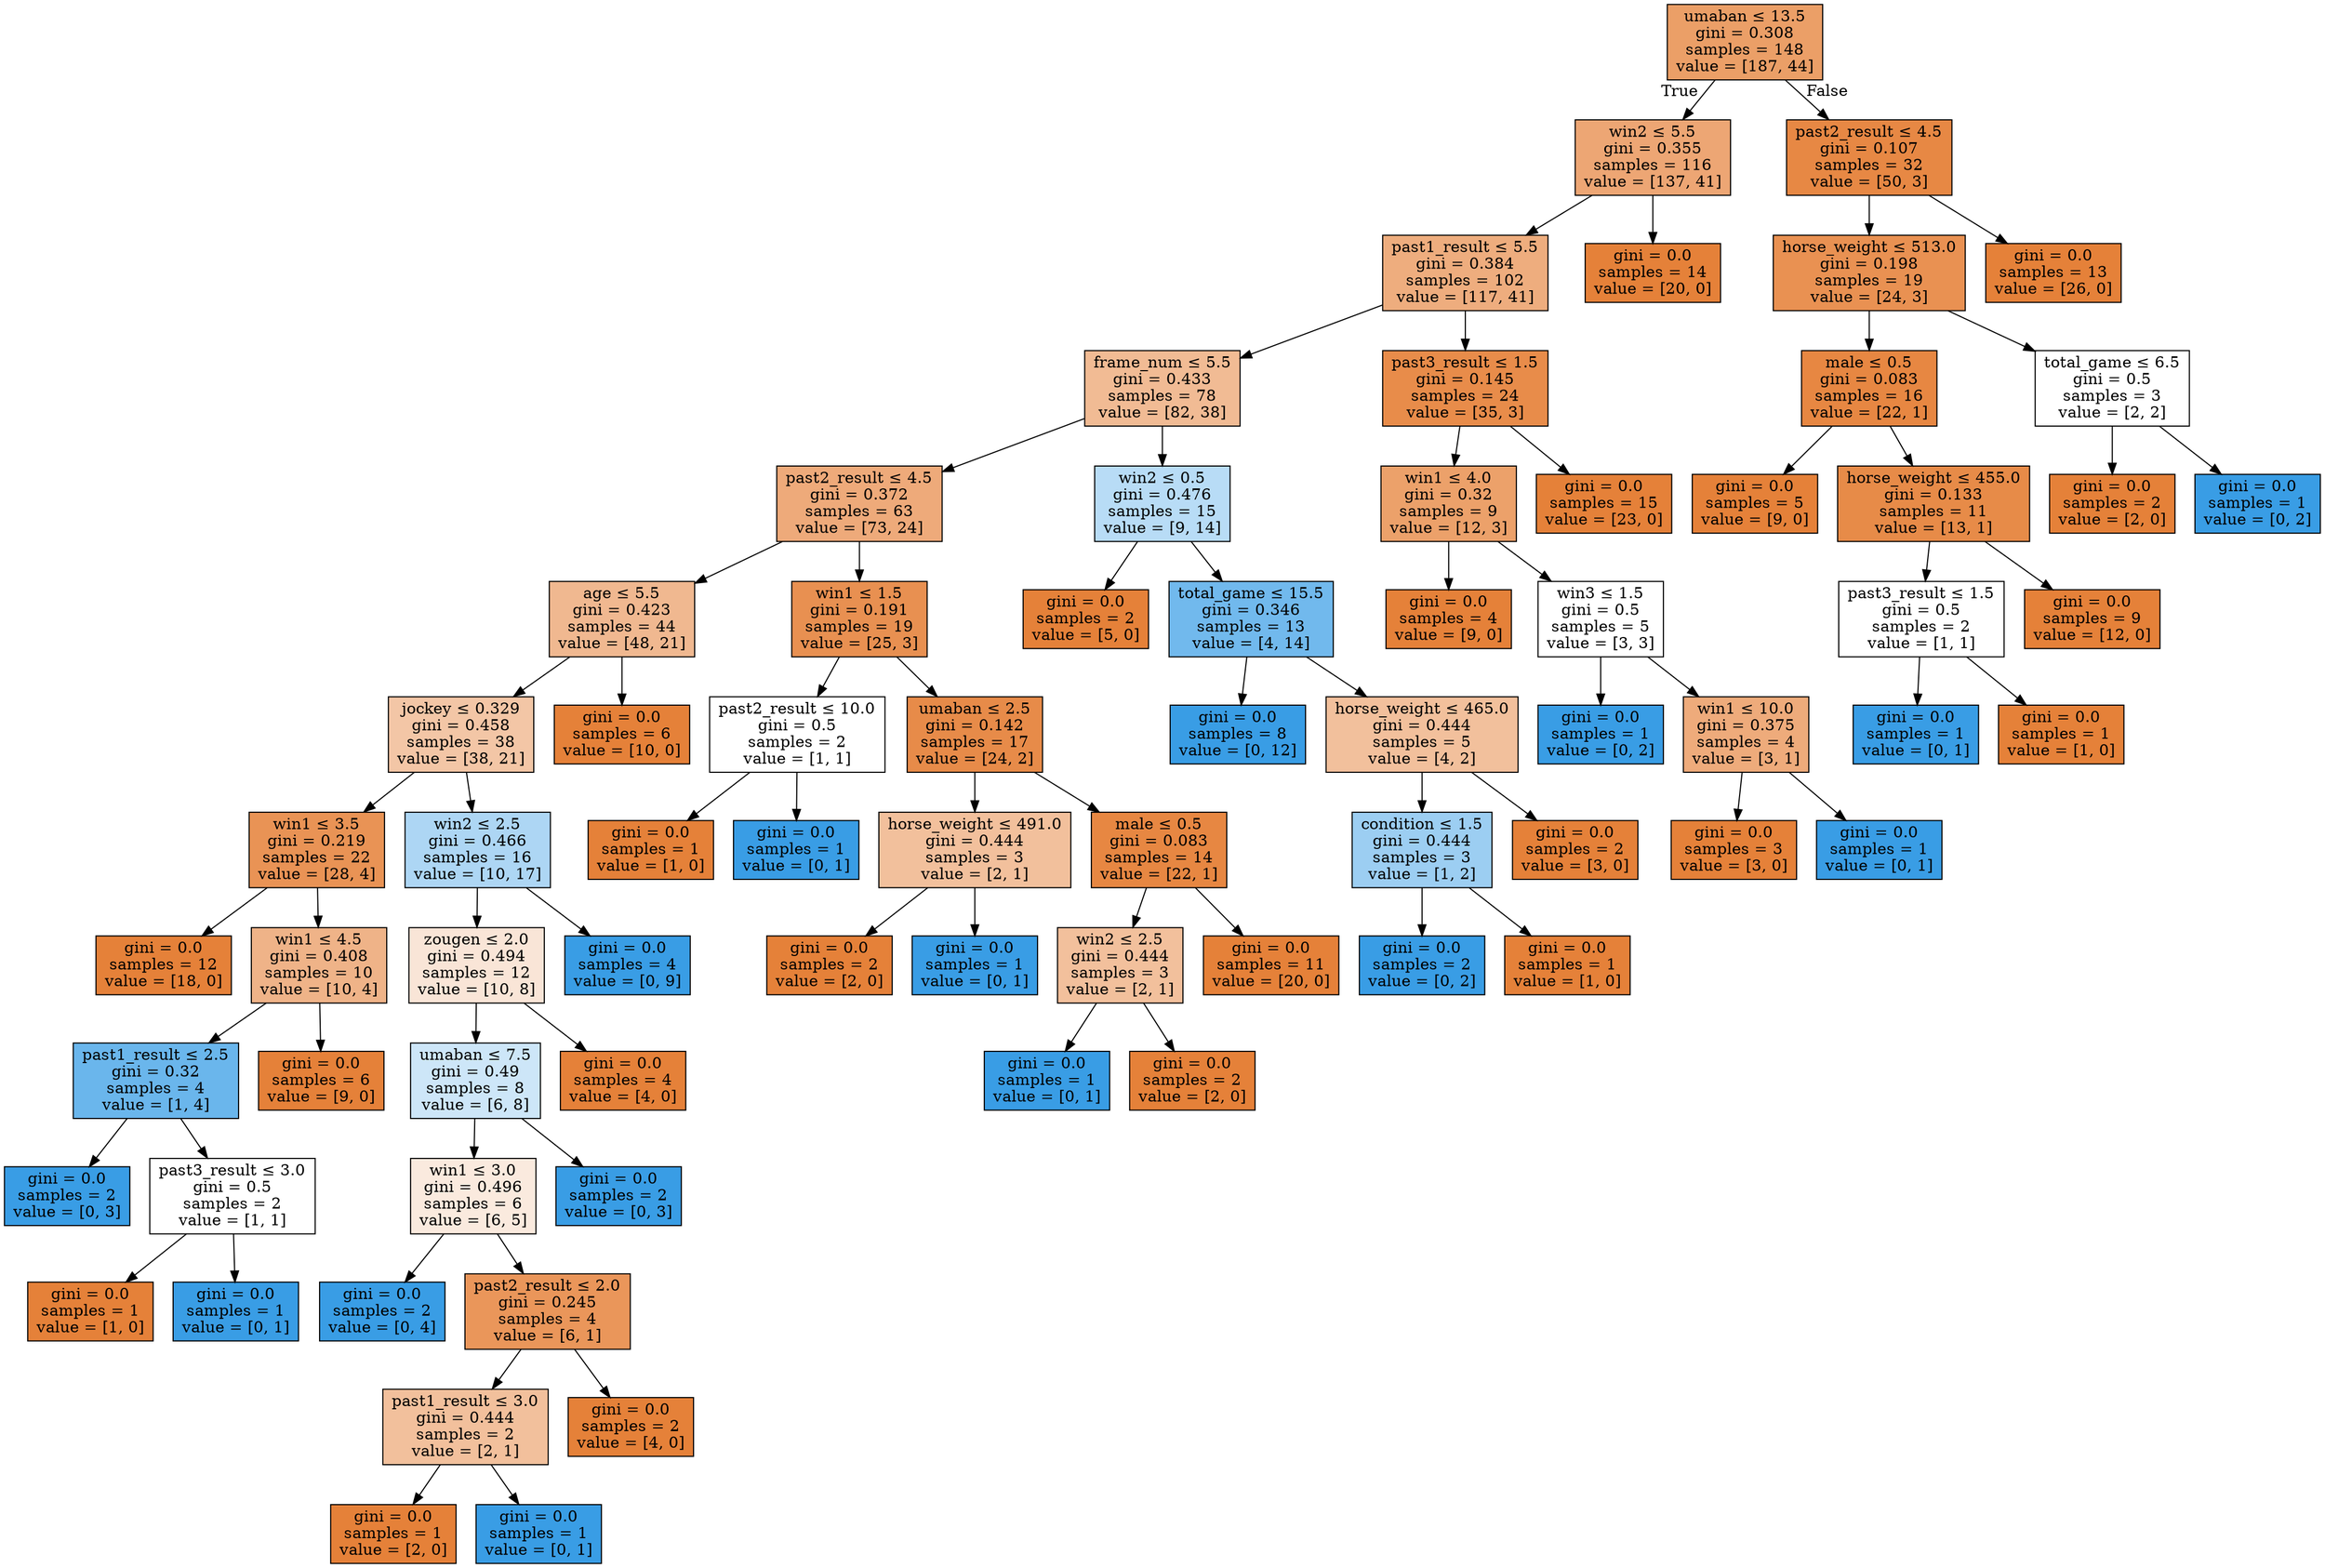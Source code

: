 digraph Tree {
node [shape=box, style="filled", color="black"] ;
0 [label=<umaban &le; 13.5<br/>gini = 0.308<br/>samples = 148<br/>value = [187, 44]>, fillcolor="#e58139c3"] ;
1 [label=<win2 &le; 5.5<br/>gini = 0.355<br/>samples = 116<br/>value = [137, 41]>, fillcolor="#e58139b3"] ;
0 -> 1 [labeldistance=2.5, labelangle=45, headlabel="True"] ;
2 [label=<past1_result &le; 5.5<br/>gini = 0.384<br/>samples = 102<br/>value = [117, 41]>, fillcolor="#e58139a6"] ;
1 -> 2 ;
3 [label=<frame_num &le; 5.5<br/>gini = 0.433<br/>samples = 78<br/>value = [82, 38]>, fillcolor="#e5813989"] ;
2 -> 3 ;
4 [label=<past2_result &le; 4.5<br/>gini = 0.372<br/>samples = 63<br/>value = [73, 24]>, fillcolor="#e58139ab"] ;
3 -> 4 ;
5 [label=<age &le; 5.5<br/>gini = 0.423<br/>samples = 44<br/>value = [48, 21]>, fillcolor="#e581398f"] ;
4 -> 5 ;
6 [label=<jockey &le; 0.329<br/>gini = 0.458<br/>samples = 38<br/>value = [38, 21]>, fillcolor="#e5813972"] ;
5 -> 6 ;
7 [label=<win1 &le; 3.5<br/>gini = 0.219<br/>samples = 22<br/>value = [28, 4]>, fillcolor="#e58139db"] ;
6 -> 7 ;
8 [label=<gini = 0.0<br/>samples = 12<br/>value = [18, 0]>, fillcolor="#e58139ff"] ;
7 -> 8 ;
9 [label=<win1 &le; 4.5<br/>gini = 0.408<br/>samples = 10<br/>value = [10, 4]>, fillcolor="#e5813999"] ;
7 -> 9 ;
10 [label=<past1_result &le; 2.5<br/>gini = 0.32<br/>samples = 4<br/>value = [1, 4]>, fillcolor="#399de5bf"] ;
9 -> 10 ;
11 [label=<gini = 0.0<br/>samples = 2<br/>value = [0, 3]>, fillcolor="#399de5ff"] ;
10 -> 11 ;
12 [label=<past3_result &le; 3.0<br/>gini = 0.5<br/>samples = 2<br/>value = [1, 1]>, fillcolor="#e5813900"] ;
10 -> 12 ;
13 [label=<gini = 0.0<br/>samples = 1<br/>value = [1, 0]>, fillcolor="#e58139ff"] ;
12 -> 13 ;
14 [label=<gini = 0.0<br/>samples = 1<br/>value = [0, 1]>, fillcolor="#399de5ff"] ;
12 -> 14 ;
15 [label=<gini = 0.0<br/>samples = 6<br/>value = [9, 0]>, fillcolor="#e58139ff"] ;
9 -> 15 ;
16 [label=<win2 &le; 2.5<br/>gini = 0.466<br/>samples = 16<br/>value = [10, 17]>, fillcolor="#399de569"] ;
6 -> 16 ;
17 [label=<zougen &le; 2.0<br/>gini = 0.494<br/>samples = 12<br/>value = [10, 8]>, fillcolor="#e5813933"] ;
16 -> 17 ;
18 [label=<umaban &le; 7.5<br/>gini = 0.49<br/>samples = 8<br/>value = [6, 8]>, fillcolor="#399de540"] ;
17 -> 18 ;
19 [label=<win1 &le; 3.0<br/>gini = 0.496<br/>samples = 6<br/>value = [6, 5]>, fillcolor="#e581392a"] ;
18 -> 19 ;
20 [label=<gini = 0.0<br/>samples = 2<br/>value = [0, 4]>, fillcolor="#399de5ff"] ;
19 -> 20 ;
21 [label=<past2_result &le; 2.0<br/>gini = 0.245<br/>samples = 4<br/>value = [6, 1]>, fillcolor="#e58139d4"] ;
19 -> 21 ;
22 [label=<past1_result &le; 3.0<br/>gini = 0.444<br/>samples = 2<br/>value = [2, 1]>, fillcolor="#e581397f"] ;
21 -> 22 ;
23 [label=<gini = 0.0<br/>samples = 1<br/>value = [2, 0]>, fillcolor="#e58139ff"] ;
22 -> 23 ;
24 [label=<gini = 0.0<br/>samples = 1<br/>value = [0, 1]>, fillcolor="#399de5ff"] ;
22 -> 24 ;
25 [label=<gini = 0.0<br/>samples = 2<br/>value = [4, 0]>, fillcolor="#e58139ff"] ;
21 -> 25 ;
26 [label=<gini = 0.0<br/>samples = 2<br/>value = [0, 3]>, fillcolor="#399de5ff"] ;
18 -> 26 ;
27 [label=<gini = 0.0<br/>samples = 4<br/>value = [4, 0]>, fillcolor="#e58139ff"] ;
17 -> 27 ;
28 [label=<gini = 0.0<br/>samples = 4<br/>value = [0, 9]>, fillcolor="#399de5ff"] ;
16 -> 28 ;
29 [label=<gini = 0.0<br/>samples = 6<br/>value = [10, 0]>, fillcolor="#e58139ff"] ;
5 -> 29 ;
30 [label=<win1 &le; 1.5<br/>gini = 0.191<br/>samples = 19<br/>value = [25, 3]>, fillcolor="#e58139e0"] ;
4 -> 30 ;
31 [label=<past2_result &le; 10.0<br/>gini = 0.5<br/>samples = 2<br/>value = [1, 1]>, fillcolor="#e5813900"] ;
30 -> 31 ;
32 [label=<gini = 0.0<br/>samples = 1<br/>value = [1, 0]>, fillcolor="#e58139ff"] ;
31 -> 32 ;
33 [label=<gini = 0.0<br/>samples = 1<br/>value = [0, 1]>, fillcolor="#399de5ff"] ;
31 -> 33 ;
34 [label=<umaban &le; 2.5<br/>gini = 0.142<br/>samples = 17<br/>value = [24, 2]>, fillcolor="#e58139ea"] ;
30 -> 34 ;
35 [label=<horse_weight &le; 491.0<br/>gini = 0.444<br/>samples = 3<br/>value = [2, 1]>, fillcolor="#e581397f"] ;
34 -> 35 ;
36 [label=<gini = 0.0<br/>samples = 2<br/>value = [2, 0]>, fillcolor="#e58139ff"] ;
35 -> 36 ;
37 [label=<gini = 0.0<br/>samples = 1<br/>value = [0, 1]>, fillcolor="#399de5ff"] ;
35 -> 37 ;
38 [label=<male &le; 0.5<br/>gini = 0.083<br/>samples = 14<br/>value = [22, 1]>, fillcolor="#e58139f3"] ;
34 -> 38 ;
39 [label=<win2 &le; 2.5<br/>gini = 0.444<br/>samples = 3<br/>value = [2, 1]>, fillcolor="#e581397f"] ;
38 -> 39 ;
40 [label=<gini = 0.0<br/>samples = 1<br/>value = [0, 1]>, fillcolor="#399de5ff"] ;
39 -> 40 ;
41 [label=<gini = 0.0<br/>samples = 2<br/>value = [2, 0]>, fillcolor="#e58139ff"] ;
39 -> 41 ;
42 [label=<gini = 0.0<br/>samples = 11<br/>value = [20, 0]>, fillcolor="#e58139ff"] ;
38 -> 42 ;
43 [label=<win2 &le; 0.5<br/>gini = 0.476<br/>samples = 15<br/>value = [9, 14]>, fillcolor="#399de55b"] ;
3 -> 43 ;
44 [label=<gini = 0.0<br/>samples = 2<br/>value = [5, 0]>, fillcolor="#e58139ff"] ;
43 -> 44 ;
45 [label=<total_game &le; 15.5<br/>gini = 0.346<br/>samples = 13<br/>value = [4, 14]>, fillcolor="#399de5b6"] ;
43 -> 45 ;
46 [label=<gini = 0.0<br/>samples = 8<br/>value = [0, 12]>, fillcolor="#399de5ff"] ;
45 -> 46 ;
47 [label=<horse_weight &le; 465.0<br/>gini = 0.444<br/>samples = 5<br/>value = [4, 2]>, fillcolor="#e581397f"] ;
45 -> 47 ;
48 [label=<condition &le; 1.5<br/>gini = 0.444<br/>samples = 3<br/>value = [1, 2]>, fillcolor="#399de57f"] ;
47 -> 48 ;
49 [label=<gini = 0.0<br/>samples = 2<br/>value = [0, 2]>, fillcolor="#399de5ff"] ;
48 -> 49 ;
50 [label=<gini = 0.0<br/>samples = 1<br/>value = [1, 0]>, fillcolor="#e58139ff"] ;
48 -> 50 ;
51 [label=<gini = 0.0<br/>samples = 2<br/>value = [3, 0]>, fillcolor="#e58139ff"] ;
47 -> 51 ;
52 [label=<past3_result &le; 1.5<br/>gini = 0.145<br/>samples = 24<br/>value = [35, 3]>, fillcolor="#e58139e9"] ;
2 -> 52 ;
53 [label=<win1 &le; 4.0<br/>gini = 0.32<br/>samples = 9<br/>value = [12, 3]>, fillcolor="#e58139bf"] ;
52 -> 53 ;
54 [label=<gini = 0.0<br/>samples = 4<br/>value = [9, 0]>, fillcolor="#e58139ff"] ;
53 -> 54 ;
55 [label=<win3 &le; 1.5<br/>gini = 0.5<br/>samples = 5<br/>value = [3, 3]>, fillcolor="#e5813900"] ;
53 -> 55 ;
56 [label=<gini = 0.0<br/>samples = 1<br/>value = [0, 2]>, fillcolor="#399de5ff"] ;
55 -> 56 ;
57 [label=<win1 &le; 10.0<br/>gini = 0.375<br/>samples = 4<br/>value = [3, 1]>, fillcolor="#e58139aa"] ;
55 -> 57 ;
58 [label=<gini = 0.0<br/>samples = 3<br/>value = [3, 0]>, fillcolor="#e58139ff"] ;
57 -> 58 ;
59 [label=<gini = 0.0<br/>samples = 1<br/>value = [0, 1]>, fillcolor="#399de5ff"] ;
57 -> 59 ;
60 [label=<gini = 0.0<br/>samples = 15<br/>value = [23, 0]>, fillcolor="#e58139ff"] ;
52 -> 60 ;
61 [label=<gini = 0.0<br/>samples = 14<br/>value = [20, 0]>, fillcolor="#e58139ff"] ;
1 -> 61 ;
62 [label=<past2_result &le; 4.5<br/>gini = 0.107<br/>samples = 32<br/>value = [50, 3]>, fillcolor="#e58139f0"] ;
0 -> 62 [labeldistance=2.5, labelangle=-45, headlabel="False"] ;
63 [label=<horse_weight &le; 513.0<br/>gini = 0.198<br/>samples = 19<br/>value = [24, 3]>, fillcolor="#e58139df"] ;
62 -> 63 ;
64 [label=<male &le; 0.5<br/>gini = 0.083<br/>samples = 16<br/>value = [22, 1]>, fillcolor="#e58139f3"] ;
63 -> 64 ;
65 [label=<gini = 0.0<br/>samples = 5<br/>value = [9, 0]>, fillcolor="#e58139ff"] ;
64 -> 65 ;
66 [label=<horse_weight &le; 455.0<br/>gini = 0.133<br/>samples = 11<br/>value = [13, 1]>, fillcolor="#e58139eb"] ;
64 -> 66 ;
67 [label=<past3_result &le; 1.5<br/>gini = 0.5<br/>samples = 2<br/>value = [1, 1]>, fillcolor="#e5813900"] ;
66 -> 67 ;
68 [label=<gini = 0.0<br/>samples = 1<br/>value = [0, 1]>, fillcolor="#399de5ff"] ;
67 -> 68 ;
69 [label=<gini = 0.0<br/>samples = 1<br/>value = [1, 0]>, fillcolor="#e58139ff"] ;
67 -> 69 ;
70 [label=<gini = 0.0<br/>samples = 9<br/>value = [12, 0]>, fillcolor="#e58139ff"] ;
66 -> 70 ;
71 [label=<total_game &le; 6.5<br/>gini = 0.5<br/>samples = 3<br/>value = [2, 2]>, fillcolor="#e5813900"] ;
63 -> 71 ;
72 [label=<gini = 0.0<br/>samples = 2<br/>value = [2, 0]>, fillcolor="#e58139ff"] ;
71 -> 72 ;
73 [label=<gini = 0.0<br/>samples = 1<br/>value = [0, 2]>, fillcolor="#399de5ff"] ;
71 -> 73 ;
74 [label=<gini = 0.0<br/>samples = 13<br/>value = [26, 0]>, fillcolor="#e58139ff"] ;
62 -> 74 ;
}